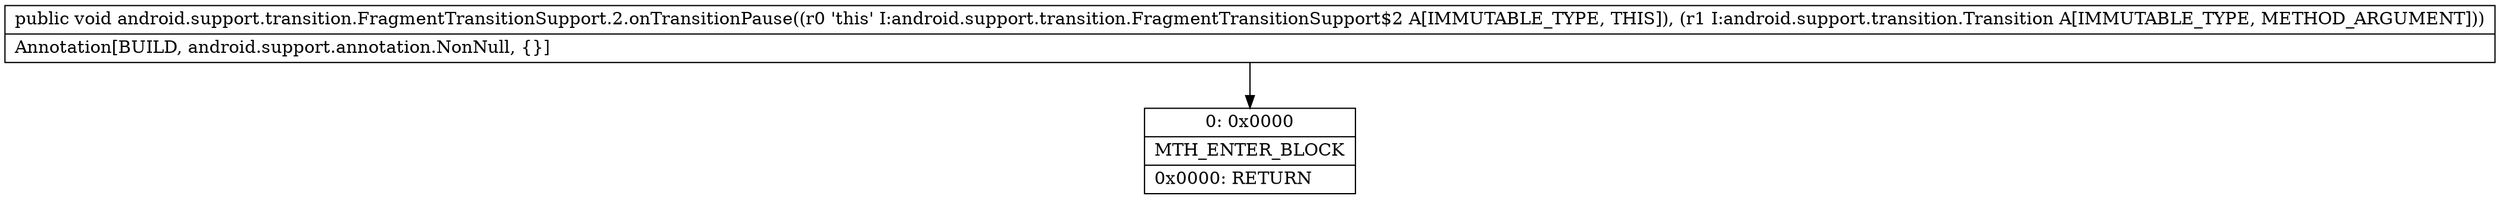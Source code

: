 digraph "CFG forandroid.support.transition.FragmentTransitionSupport.2.onTransitionPause(Landroid\/support\/transition\/Transition;)V" {
Node_0 [shape=record,label="{0\:\ 0x0000|MTH_ENTER_BLOCK\l|0x0000: RETURN   \l}"];
MethodNode[shape=record,label="{public void android.support.transition.FragmentTransitionSupport.2.onTransitionPause((r0 'this' I:android.support.transition.FragmentTransitionSupport$2 A[IMMUTABLE_TYPE, THIS]), (r1 I:android.support.transition.Transition A[IMMUTABLE_TYPE, METHOD_ARGUMENT]))  | Annotation[BUILD, android.support.annotation.NonNull, \{\}]\l}"];
MethodNode -> Node_0;
}

